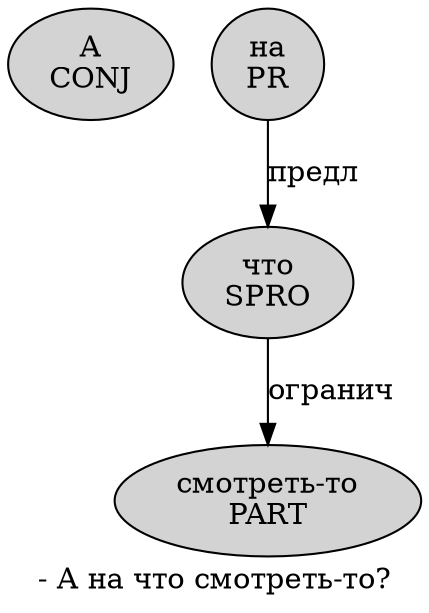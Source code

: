 digraph SENTENCE_1007 {
	graph [label="- А на что смотреть-то?"]
	node [style=filled]
		1 [label="А
CONJ" color="" fillcolor=lightgray penwidth=1 shape=ellipse]
		2 [label="на
PR" color="" fillcolor=lightgray penwidth=1 shape=ellipse]
		3 [label="что
SPRO" color="" fillcolor=lightgray penwidth=1 shape=ellipse]
		4 [label="смотреть-то
PART" color="" fillcolor=lightgray penwidth=1 shape=ellipse]
			2 -> 3 [label="предл"]
			3 -> 4 [label="огранич"]
}